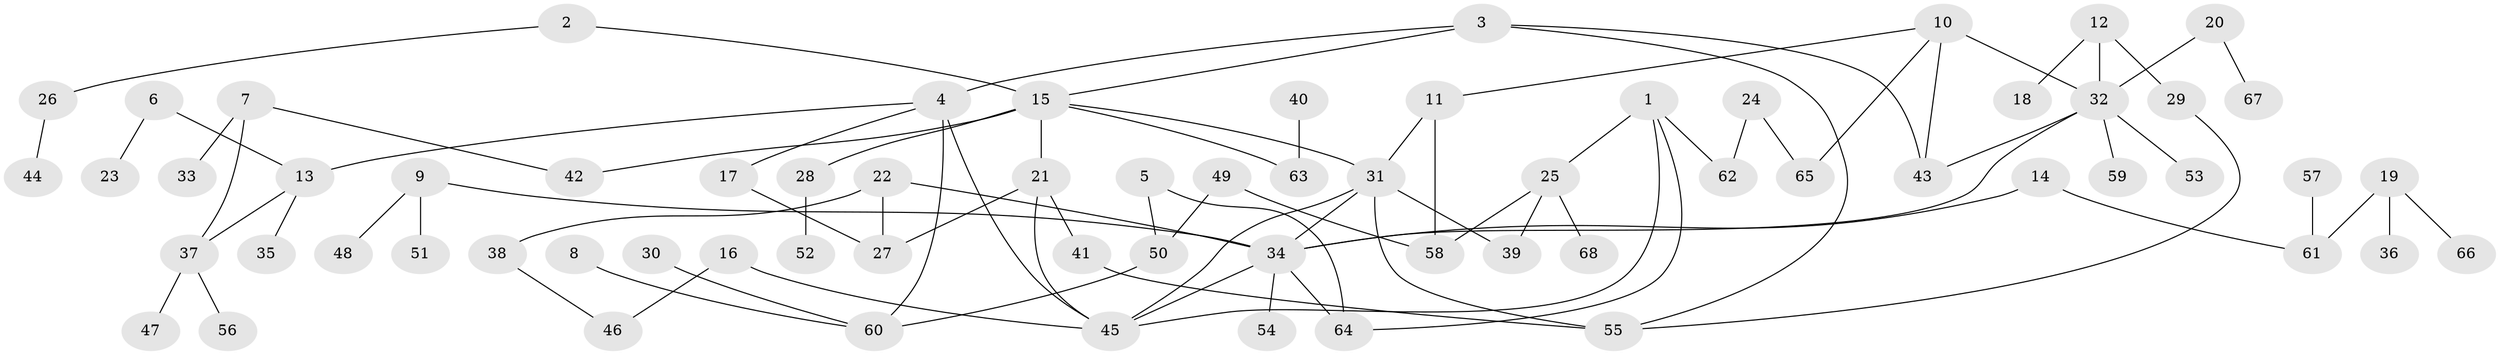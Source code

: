 // original degree distribution, {7: 0.029411764705882353, 5: 0.051470588235294115, 3: 0.16911764705882354, 4: 0.08823529411764706, 2: 0.29411764705882354, 1: 0.36764705882352944}
// Generated by graph-tools (version 1.1) at 2025/01/03/09/25 03:01:05]
// undirected, 68 vertices, 86 edges
graph export_dot {
graph [start="1"]
  node [color=gray90,style=filled];
  1;
  2;
  3;
  4;
  5;
  6;
  7;
  8;
  9;
  10;
  11;
  12;
  13;
  14;
  15;
  16;
  17;
  18;
  19;
  20;
  21;
  22;
  23;
  24;
  25;
  26;
  27;
  28;
  29;
  30;
  31;
  32;
  33;
  34;
  35;
  36;
  37;
  38;
  39;
  40;
  41;
  42;
  43;
  44;
  45;
  46;
  47;
  48;
  49;
  50;
  51;
  52;
  53;
  54;
  55;
  56;
  57;
  58;
  59;
  60;
  61;
  62;
  63;
  64;
  65;
  66;
  67;
  68;
  1 -- 25 [weight=1.0];
  1 -- 45 [weight=1.0];
  1 -- 62 [weight=1.0];
  1 -- 64 [weight=1.0];
  2 -- 15 [weight=1.0];
  2 -- 26 [weight=1.0];
  3 -- 4 [weight=1.0];
  3 -- 15 [weight=1.0];
  3 -- 43 [weight=1.0];
  3 -- 55 [weight=1.0];
  4 -- 13 [weight=1.0];
  4 -- 17 [weight=1.0];
  4 -- 45 [weight=1.0];
  4 -- 60 [weight=1.0];
  5 -- 50 [weight=1.0];
  5 -- 64 [weight=1.0];
  6 -- 13 [weight=1.0];
  6 -- 23 [weight=1.0];
  7 -- 33 [weight=1.0];
  7 -- 37 [weight=1.0];
  7 -- 42 [weight=1.0];
  8 -- 60 [weight=1.0];
  9 -- 34 [weight=1.0];
  9 -- 48 [weight=1.0];
  9 -- 51 [weight=1.0];
  10 -- 11 [weight=1.0];
  10 -- 32 [weight=1.0];
  10 -- 43 [weight=1.0];
  10 -- 65 [weight=1.0];
  11 -- 31 [weight=1.0];
  11 -- 58 [weight=1.0];
  12 -- 18 [weight=1.0];
  12 -- 29 [weight=1.0];
  12 -- 32 [weight=1.0];
  13 -- 35 [weight=1.0];
  13 -- 37 [weight=1.0];
  14 -- 34 [weight=1.0];
  14 -- 61 [weight=1.0];
  15 -- 21 [weight=1.0];
  15 -- 28 [weight=1.0];
  15 -- 31 [weight=1.0];
  15 -- 42 [weight=1.0];
  15 -- 63 [weight=1.0];
  16 -- 45 [weight=1.0];
  16 -- 46 [weight=1.0];
  17 -- 27 [weight=1.0];
  19 -- 36 [weight=1.0];
  19 -- 61 [weight=1.0];
  19 -- 66 [weight=1.0];
  20 -- 32 [weight=1.0];
  20 -- 67 [weight=1.0];
  21 -- 27 [weight=1.0];
  21 -- 41 [weight=1.0];
  21 -- 45 [weight=1.0];
  22 -- 27 [weight=2.0];
  22 -- 34 [weight=1.0];
  22 -- 38 [weight=1.0];
  24 -- 62 [weight=1.0];
  24 -- 65 [weight=1.0];
  25 -- 39 [weight=1.0];
  25 -- 58 [weight=1.0];
  25 -- 68 [weight=1.0];
  26 -- 44 [weight=1.0];
  28 -- 52 [weight=1.0];
  29 -- 55 [weight=1.0];
  30 -- 60 [weight=1.0];
  31 -- 34 [weight=1.0];
  31 -- 39 [weight=1.0];
  31 -- 45 [weight=1.0];
  31 -- 55 [weight=1.0];
  32 -- 34 [weight=1.0];
  32 -- 43 [weight=1.0];
  32 -- 53 [weight=1.0];
  32 -- 59 [weight=1.0];
  34 -- 45 [weight=1.0];
  34 -- 54 [weight=1.0];
  34 -- 64 [weight=1.0];
  37 -- 47 [weight=1.0];
  37 -- 56 [weight=1.0];
  38 -- 46 [weight=1.0];
  40 -- 63 [weight=1.0];
  41 -- 55 [weight=1.0];
  49 -- 50 [weight=1.0];
  49 -- 58 [weight=1.0];
  50 -- 60 [weight=1.0];
  57 -- 61 [weight=1.0];
}
